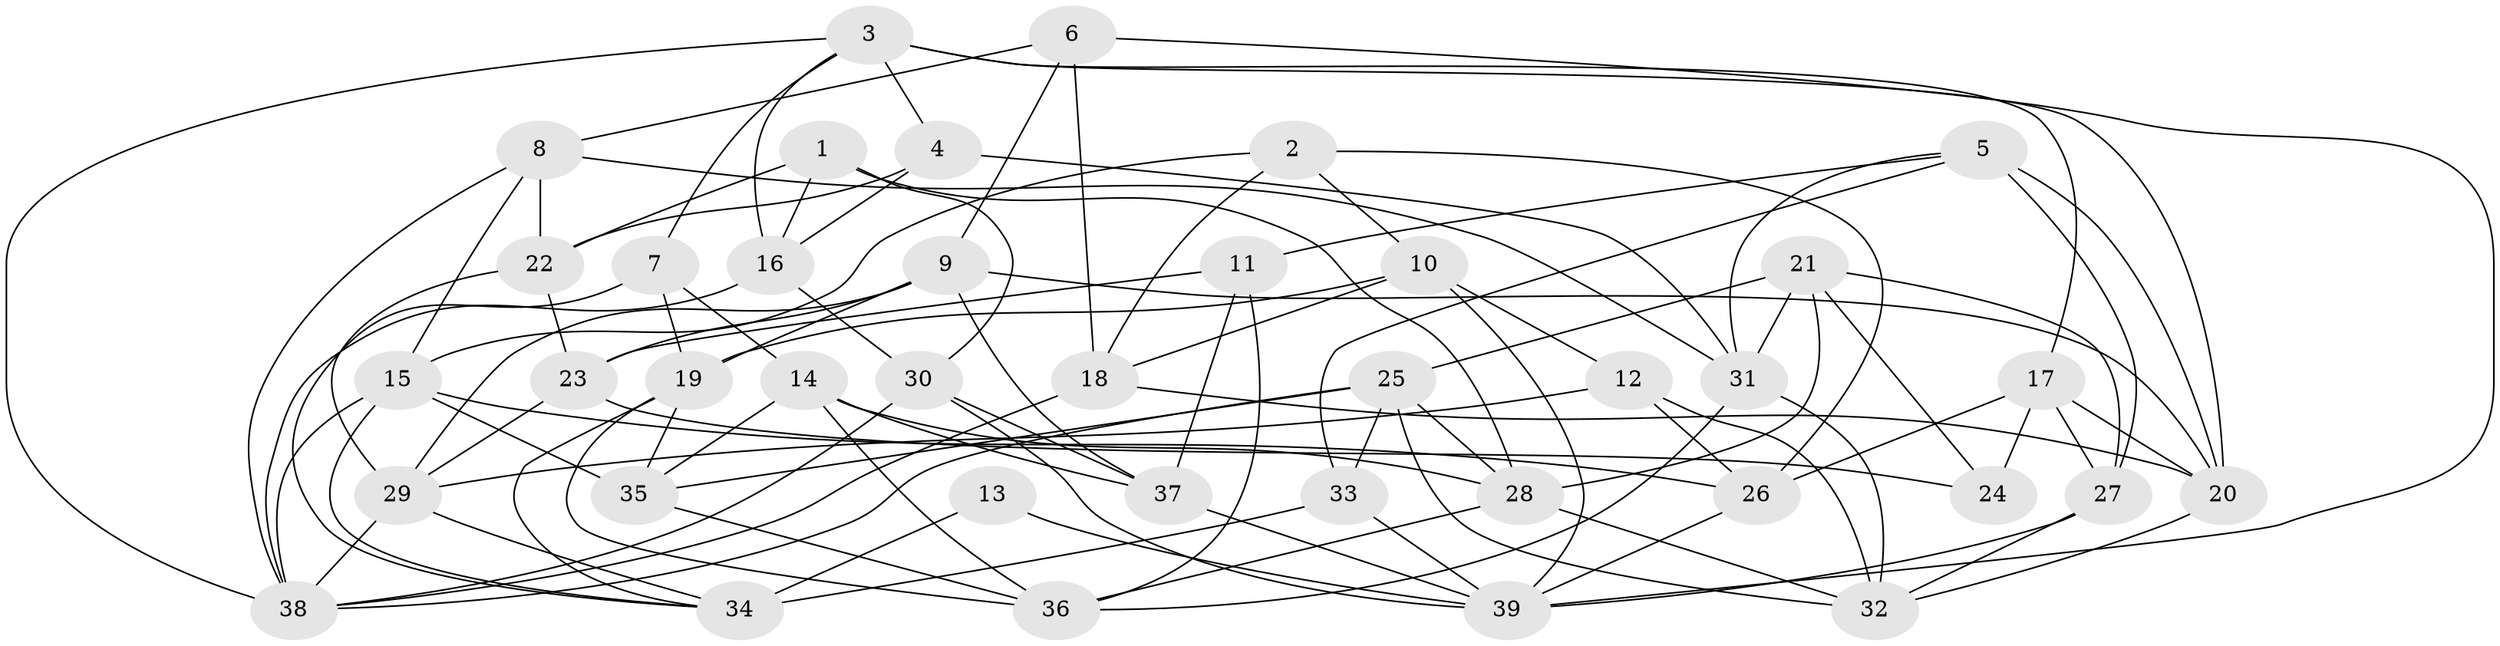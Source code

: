 // original degree distribution, {4: 1.0}
// Generated by graph-tools (version 1.1) at 2025/03/03/09/25 03:03:02]
// undirected, 39 vertices, 100 edges
graph export_dot {
graph [start="1"]
  node [color=gray90,style=filled];
  1;
  2;
  3;
  4;
  5;
  6;
  7;
  8;
  9;
  10;
  11;
  12;
  13;
  14;
  15;
  16;
  17;
  18;
  19;
  20;
  21;
  22;
  23;
  24;
  25;
  26;
  27;
  28;
  29;
  30;
  31;
  32;
  33;
  34;
  35;
  36;
  37;
  38;
  39;
  1 -- 16 [weight=1.0];
  1 -- 22 [weight=1.0];
  1 -- 28 [weight=1.0];
  1 -- 30 [weight=1.0];
  2 -- 10 [weight=1.0];
  2 -- 15 [weight=1.0];
  2 -- 18 [weight=1.0];
  2 -- 26 [weight=1.0];
  3 -- 4 [weight=1.0];
  3 -- 7 [weight=1.0];
  3 -- 16 [weight=1.0];
  3 -- 17 [weight=1.0];
  3 -- 20 [weight=1.0];
  3 -- 38 [weight=1.0];
  4 -- 16 [weight=1.0];
  4 -- 22 [weight=1.0];
  4 -- 31 [weight=1.0];
  5 -- 11 [weight=1.0];
  5 -- 20 [weight=1.0];
  5 -- 27 [weight=2.0];
  5 -- 31 [weight=1.0];
  5 -- 33 [weight=1.0];
  6 -- 8 [weight=1.0];
  6 -- 9 [weight=1.0];
  6 -- 18 [weight=1.0];
  6 -- 39 [weight=1.0];
  7 -- 14 [weight=1.0];
  7 -- 19 [weight=1.0];
  7 -- 34 [weight=1.0];
  8 -- 15 [weight=1.0];
  8 -- 22 [weight=2.0];
  8 -- 31 [weight=1.0];
  8 -- 38 [weight=1.0];
  9 -- 19 [weight=1.0];
  9 -- 20 [weight=1.0];
  9 -- 23 [weight=1.0];
  9 -- 29 [weight=1.0];
  9 -- 37 [weight=1.0];
  10 -- 12 [weight=1.0];
  10 -- 18 [weight=1.0];
  10 -- 19 [weight=1.0];
  10 -- 39 [weight=2.0];
  11 -- 23 [weight=1.0];
  11 -- 36 [weight=1.0];
  11 -- 37 [weight=1.0];
  12 -- 26 [weight=1.0];
  12 -- 29 [weight=1.0];
  12 -- 32 [weight=1.0];
  13 -- 34 [weight=2.0];
  13 -- 39 [weight=2.0];
  14 -- 28 [weight=1.0];
  14 -- 35 [weight=2.0];
  14 -- 36 [weight=1.0];
  14 -- 37 [weight=1.0];
  15 -- 26 [weight=1.0];
  15 -- 34 [weight=1.0];
  15 -- 35 [weight=1.0];
  15 -- 38 [weight=1.0];
  16 -- 30 [weight=1.0];
  16 -- 38 [weight=2.0];
  17 -- 20 [weight=1.0];
  17 -- 24 [weight=1.0];
  17 -- 26 [weight=2.0];
  17 -- 27 [weight=1.0];
  18 -- 20 [weight=1.0];
  18 -- 38 [weight=2.0];
  19 -- 34 [weight=1.0];
  19 -- 35 [weight=1.0];
  19 -- 36 [weight=1.0];
  20 -- 32 [weight=1.0];
  21 -- 24 [weight=1.0];
  21 -- 25 [weight=2.0];
  21 -- 27 [weight=1.0];
  21 -- 28 [weight=1.0];
  21 -- 31 [weight=1.0];
  22 -- 23 [weight=1.0];
  22 -- 29 [weight=1.0];
  23 -- 24 [weight=2.0];
  23 -- 29 [weight=1.0];
  25 -- 28 [weight=1.0];
  25 -- 32 [weight=1.0];
  25 -- 33 [weight=2.0];
  25 -- 35 [weight=1.0];
  25 -- 38 [weight=1.0];
  26 -- 39 [weight=1.0];
  27 -- 32 [weight=1.0];
  27 -- 39 [weight=1.0];
  28 -- 32 [weight=1.0];
  28 -- 36 [weight=1.0];
  29 -- 34 [weight=1.0];
  29 -- 38 [weight=1.0];
  30 -- 37 [weight=2.0];
  30 -- 38 [weight=1.0];
  30 -- 39 [weight=1.0];
  31 -- 32 [weight=1.0];
  31 -- 36 [weight=1.0];
  33 -- 34 [weight=2.0];
  33 -- 39 [weight=1.0];
  35 -- 36 [weight=1.0];
  37 -- 39 [weight=1.0];
}
